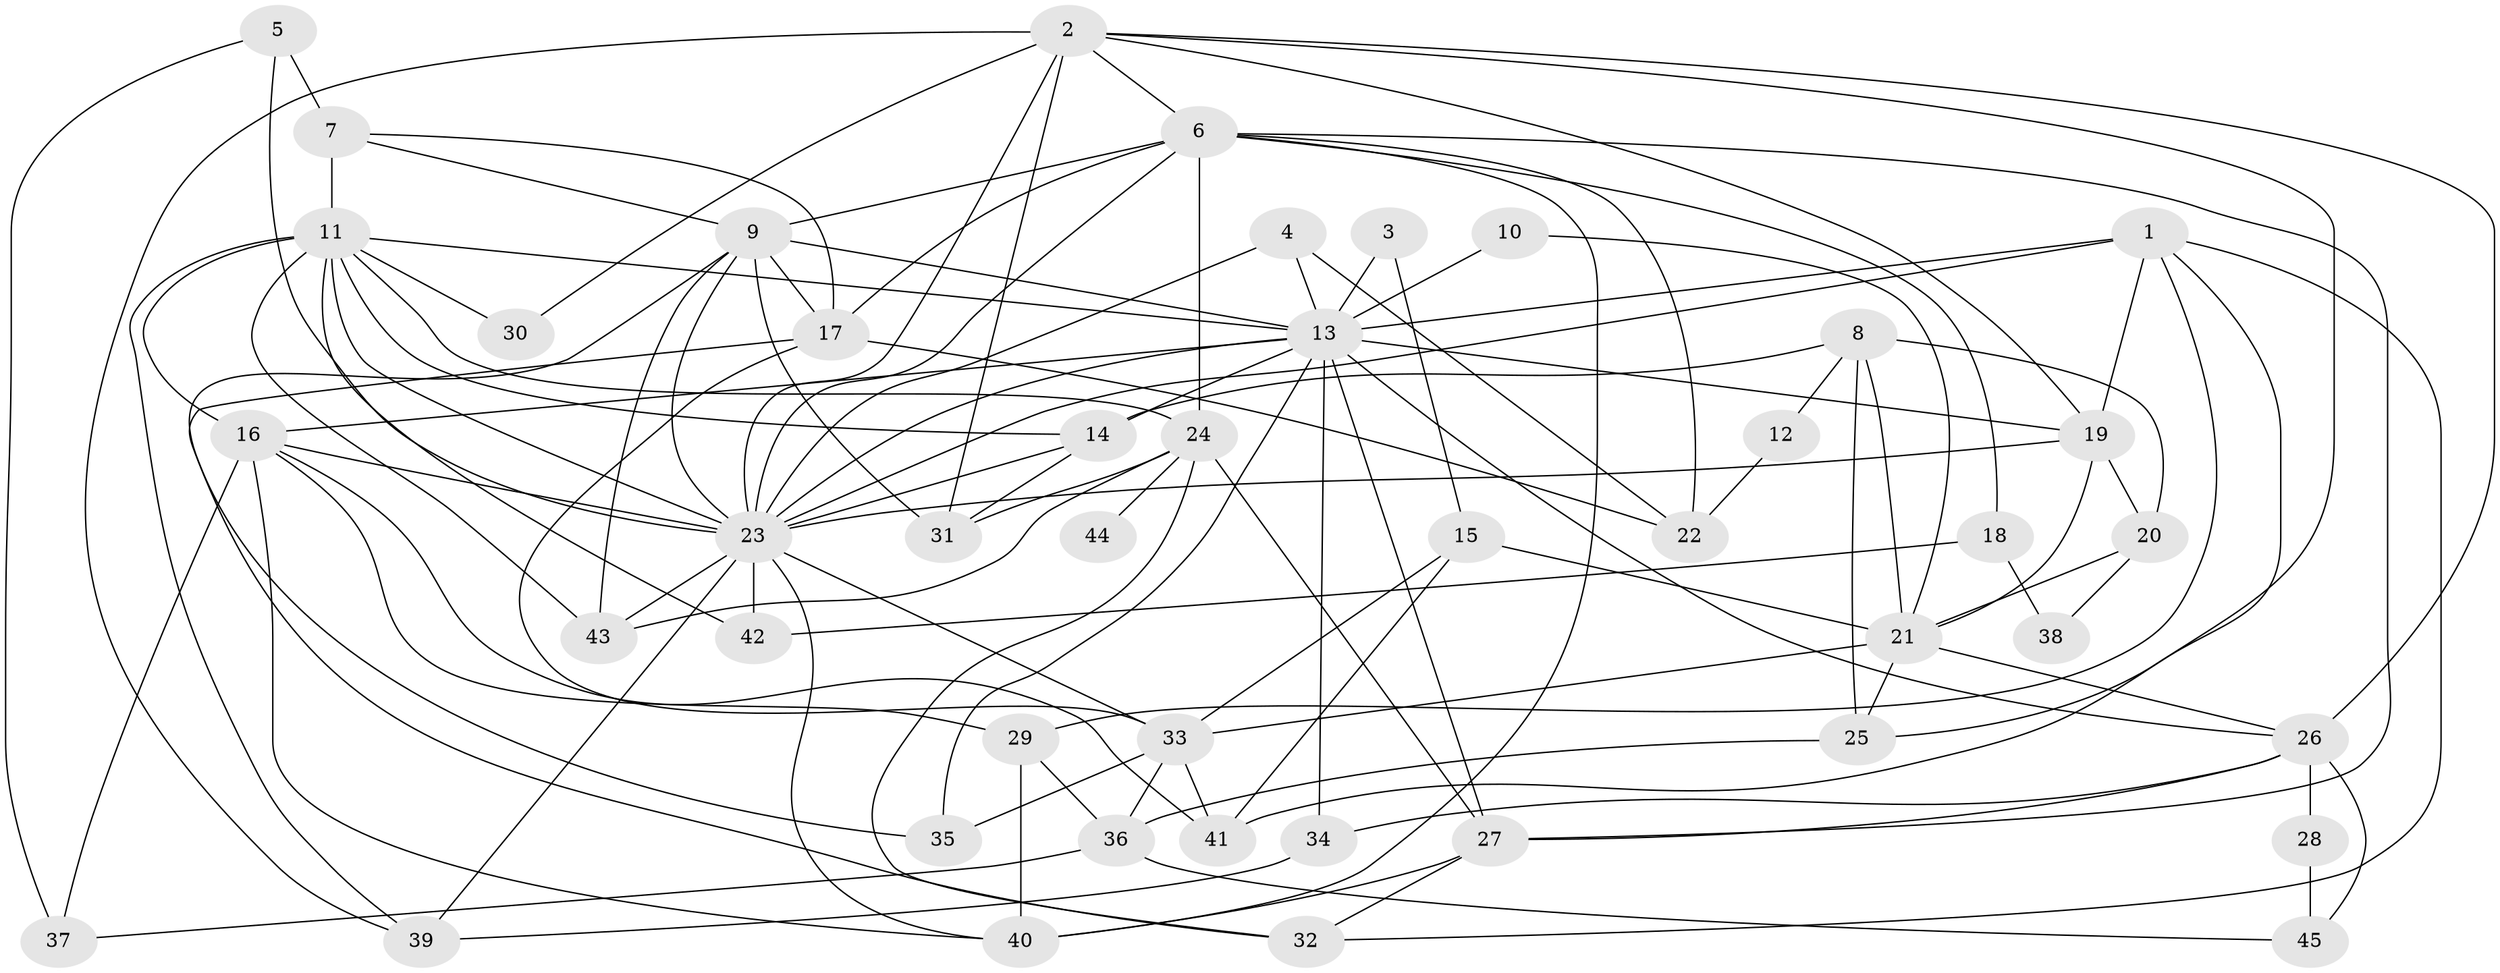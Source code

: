 // original degree distribution, {3: 0.28888888888888886, 8: 0.011111111111111112, 2: 0.12222222222222222, 4: 0.3, 6: 0.07777777777777778, 5: 0.13333333333333333, 7: 0.06666666666666667}
// Generated by graph-tools (version 1.1) at 2025/36/03/09/25 02:36:12]
// undirected, 45 vertices, 113 edges
graph export_dot {
graph [start="1"]
  node [color=gray90,style=filled];
  1;
  2;
  3;
  4;
  5;
  6;
  7;
  8;
  9;
  10;
  11;
  12;
  13;
  14;
  15;
  16;
  17;
  18;
  19;
  20;
  21;
  22;
  23;
  24;
  25;
  26;
  27;
  28;
  29;
  30;
  31;
  32;
  33;
  34;
  35;
  36;
  37;
  38;
  39;
  40;
  41;
  42;
  43;
  44;
  45;
  1 -- 13 [weight=2.0];
  1 -- 19 [weight=1.0];
  1 -- 23 [weight=1.0];
  1 -- 29 [weight=1.0];
  1 -- 32 [weight=1.0];
  1 -- 41 [weight=1.0];
  2 -- 6 [weight=1.0];
  2 -- 19 [weight=1.0];
  2 -- 23 [weight=2.0];
  2 -- 25 [weight=1.0];
  2 -- 26 [weight=1.0];
  2 -- 30 [weight=1.0];
  2 -- 31 [weight=1.0];
  2 -- 39 [weight=1.0];
  3 -- 13 [weight=2.0];
  3 -- 15 [weight=1.0];
  4 -- 13 [weight=1.0];
  4 -- 22 [weight=1.0];
  4 -- 23 [weight=1.0];
  5 -- 7 [weight=2.0];
  5 -- 23 [weight=1.0];
  5 -- 37 [weight=1.0];
  6 -- 9 [weight=1.0];
  6 -- 17 [weight=2.0];
  6 -- 18 [weight=1.0];
  6 -- 22 [weight=1.0];
  6 -- 23 [weight=1.0];
  6 -- 24 [weight=1.0];
  6 -- 27 [weight=2.0];
  6 -- 40 [weight=1.0];
  7 -- 9 [weight=1.0];
  7 -- 11 [weight=1.0];
  7 -- 17 [weight=1.0];
  8 -- 12 [weight=1.0];
  8 -- 14 [weight=1.0];
  8 -- 20 [weight=1.0];
  8 -- 21 [weight=1.0];
  8 -- 25 [weight=1.0];
  9 -- 13 [weight=2.0];
  9 -- 17 [weight=3.0];
  9 -- 23 [weight=1.0];
  9 -- 31 [weight=1.0];
  9 -- 35 [weight=1.0];
  9 -- 43 [weight=1.0];
  10 -- 13 [weight=1.0];
  10 -- 21 [weight=1.0];
  11 -- 13 [weight=1.0];
  11 -- 14 [weight=1.0];
  11 -- 16 [weight=1.0];
  11 -- 23 [weight=1.0];
  11 -- 24 [weight=1.0];
  11 -- 30 [weight=1.0];
  11 -- 39 [weight=1.0];
  11 -- 42 [weight=1.0];
  11 -- 43 [weight=1.0];
  12 -- 22 [weight=1.0];
  13 -- 14 [weight=3.0];
  13 -- 16 [weight=1.0];
  13 -- 19 [weight=1.0];
  13 -- 23 [weight=1.0];
  13 -- 26 [weight=1.0];
  13 -- 27 [weight=2.0];
  13 -- 34 [weight=1.0];
  13 -- 35 [weight=1.0];
  14 -- 23 [weight=1.0];
  14 -- 31 [weight=1.0];
  15 -- 21 [weight=1.0];
  15 -- 33 [weight=1.0];
  15 -- 41 [weight=1.0];
  16 -- 23 [weight=1.0];
  16 -- 29 [weight=1.0];
  16 -- 37 [weight=1.0];
  16 -- 40 [weight=1.0];
  16 -- 41 [weight=1.0];
  17 -- 22 [weight=1.0];
  17 -- 32 [weight=1.0];
  17 -- 33 [weight=1.0];
  18 -- 38 [weight=1.0];
  18 -- 42 [weight=1.0];
  19 -- 20 [weight=1.0];
  19 -- 21 [weight=1.0];
  19 -- 23 [weight=1.0];
  20 -- 21 [weight=1.0];
  20 -- 38 [weight=1.0];
  21 -- 25 [weight=1.0];
  21 -- 26 [weight=1.0];
  21 -- 33 [weight=1.0];
  23 -- 33 [weight=2.0];
  23 -- 39 [weight=1.0];
  23 -- 40 [weight=1.0];
  23 -- 42 [weight=1.0];
  23 -- 43 [weight=1.0];
  24 -- 27 [weight=1.0];
  24 -- 31 [weight=1.0];
  24 -- 32 [weight=1.0];
  24 -- 43 [weight=1.0];
  24 -- 44 [weight=2.0];
  25 -- 36 [weight=1.0];
  26 -- 27 [weight=1.0];
  26 -- 28 [weight=1.0];
  26 -- 34 [weight=1.0];
  26 -- 45 [weight=1.0];
  27 -- 32 [weight=1.0];
  27 -- 40 [weight=1.0];
  28 -- 45 [weight=1.0];
  29 -- 36 [weight=1.0];
  29 -- 40 [weight=1.0];
  33 -- 35 [weight=1.0];
  33 -- 36 [weight=1.0];
  33 -- 41 [weight=1.0];
  34 -- 39 [weight=1.0];
  36 -- 37 [weight=1.0];
  36 -- 45 [weight=1.0];
}
